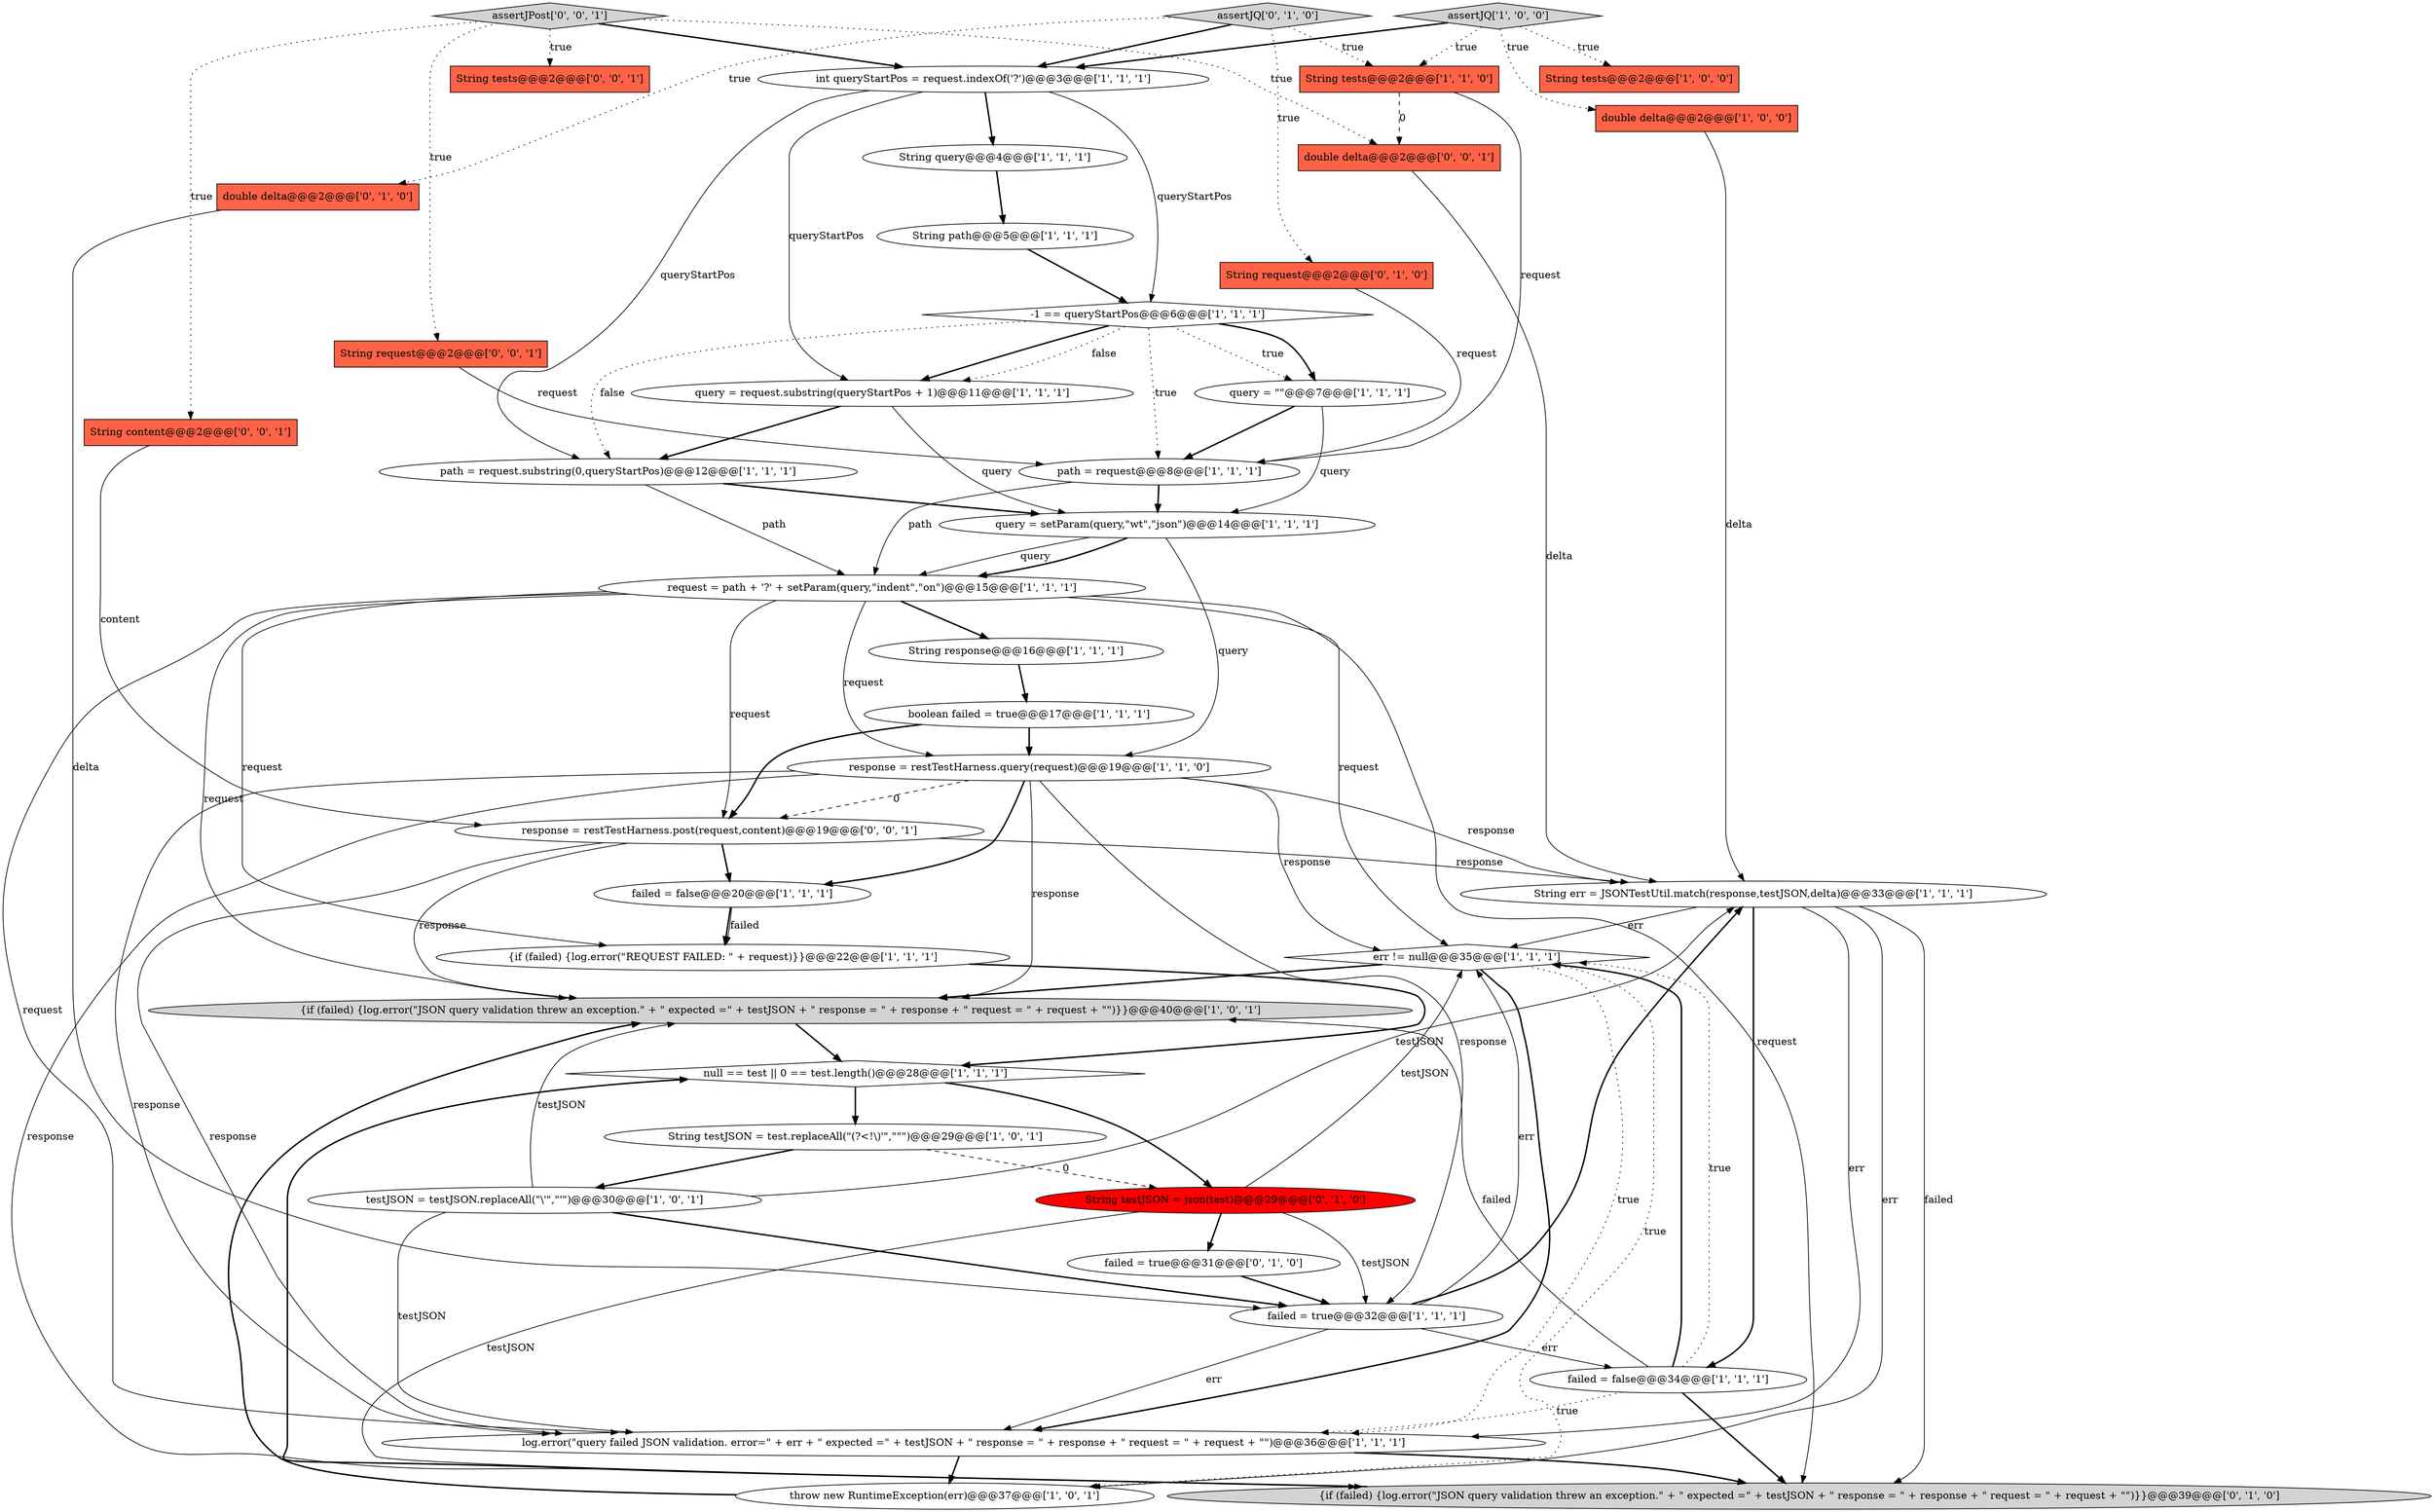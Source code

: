 digraph {
18 [style = filled, label = "double delta@@@2@@@['1', '0', '0']", fillcolor = tomato, shape = box image = "AAA0AAABBB1BBB"];
10 [style = filled, label = "{if (failed) {log.error(\"JSON query validation threw an exception.\" + \" expected =\" + testJSON + \" response = \" + response + \" request = \" + request + \"\")}}@@@40@@@['1', '0', '1']", fillcolor = lightgray, shape = ellipse image = "AAA0AAABBB1BBB"];
37 [style = filled, label = "response = restTestHarness.post(request,content)@@@19@@@['0', '0', '1']", fillcolor = white, shape = ellipse image = "AAA0AAABBB3BBB"];
8 [style = filled, label = "path = request@@@8@@@['1', '1', '1']", fillcolor = white, shape = ellipse image = "AAA0AAABBB1BBB"];
20 [style = filled, label = "query = request.substring(queryStartPos + 1)@@@11@@@['1', '1', '1']", fillcolor = white, shape = ellipse image = "AAA0AAABBB1BBB"];
35 [style = filled, label = "String tests@@@2@@@['0', '0', '1']", fillcolor = tomato, shape = box image = "AAA0AAABBB3BBB"];
40 [style = filled, label = "double delta@@@2@@@['0', '0', '1']", fillcolor = tomato, shape = box image = "AAA0AAABBB3BBB"];
31 [style = filled, label = "double delta@@@2@@@['0', '1', '0']", fillcolor = tomato, shape = box image = "AAA0AAABBB2BBB"];
29 [style = filled, label = "String request@@@2@@@['0', '1', '0']", fillcolor = tomato, shape = box image = "AAA0AAABBB2BBB"];
32 [style = filled, label = "assertJQ['0', '1', '0']", fillcolor = lightgray, shape = diamond image = "AAA0AAABBB2BBB"];
5 [style = filled, label = "int queryStartPos = request.indexOf('?')@@@3@@@['1', '1', '1']", fillcolor = white, shape = ellipse image = "AAA0AAABBB1BBB"];
3 [style = filled, label = "String testJSON = test.replaceAll(\"(?<!\\)'\",\"\"\")@@@29@@@['1', '0', '1']", fillcolor = white, shape = ellipse image = "AAA0AAABBB1BBB"];
1 [style = filled, label = "failed = false@@@20@@@['1', '1', '1']", fillcolor = white, shape = ellipse image = "AAA0AAABBB1BBB"];
7 [style = filled, label = "null == test || 0 == test.length()@@@28@@@['1', '1', '1']", fillcolor = white, shape = diamond image = "AAA0AAABBB1BBB"];
13 [style = filled, label = "testJSON = testJSON.replaceAll(\"\\'\",\"'\")@@@30@@@['1', '0', '1']", fillcolor = white, shape = ellipse image = "AAA0AAABBB1BBB"];
39 [style = filled, label = "String request@@@2@@@['0', '0', '1']", fillcolor = tomato, shape = box image = "AAA0AAABBB3BBB"];
34 [style = filled, label = "String testJSON = json(test)@@@29@@@['0', '1', '0']", fillcolor = red, shape = ellipse image = "AAA1AAABBB2BBB"];
24 [style = filled, label = "err != null@@@35@@@['1', '1', '1']", fillcolor = white, shape = diamond image = "AAA0AAABBB1BBB"];
15 [style = filled, label = "String path@@@5@@@['1', '1', '1']", fillcolor = white, shape = ellipse image = "AAA0AAABBB1BBB"];
19 [style = filled, label = "String tests@@@2@@@['1', '0', '0']", fillcolor = tomato, shape = box image = "AAA0AAABBB1BBB"];
2 [style = filled, label = "throw new RuntimeException(err)@@@37@@@['1', '0', '1']", fillcolor = white, shape = ellipse image = "AAA0AAABBB1BBB"];
14 [style = filled, label = "response = restTestHarness.query(request)@@@19@@@['1', '1', '0']", fillcolor = white, shape = ellipse image = "AAA0AAABBB1BBB"];
28 [style = filled, label = "boolean failed = true@@@17@@@['1', '1', '1']", fillcolor = white, shape = ellipse image = "AAA0AAABBB1BBB"];
38 [style = filled, label = "String content@@@2@@@['0', '0', '1']", fillcolor = tomato, shape = box image = "AAA0AAABBB3BBB"];
0 [style = filled, label = "query = setParam(query,\"wt\",\"json\")@@@14@@@['1', '1', '1']", fillcolor = white, shape = ellipse image = "AAA0AAABBB1BBB"];
9 [style = filled, label = "{if (failed) {log.error(\"REQUEST FAILED: \" + request)}}@@@22@@@['1', '1', '1']", fillcolor = white, shape = ellipse image = "AAA0AAABBB1BBB"];
12 [style = filled, label = "failed = false@@@34@@@['1', '1', '1']", fillcolor = white, shape = ellipse image = "AAA0AAABBB1BBB"];
36 [style = filled, label = "assertJPost['0', '0', '1']", fillcolor = lightgray, shape = diamond image = "AAA0AAABBB3BBB"];
6 [style = filled, label = "assertJQ['1', '0', '0']", fillcolor = lightgray, shape = diamond image = "AAA0AAABBB1BBB"];
33 [style = filled, label = "failed = true@@@31@@@['0', '1', '0']", fillcolor = white, shape = ellipse image = "AAA0AAABBB2BBB"];
26 [style = filled, label = "query = \"\"@@@7@@@['1', '1', '1']", fillcolor = white, shape = ellipse image = "AAA0AAABBB1BBB"];
30 [style = filled, label = "{if (failed) {log.error(\"JSON query validation threw an exception.\" + \" expected =\" + testJSON + \" response = \" + response + \" request = \" + request + \"\")}}@@@39@@@['0', '1', '0']", fillcolor = lightgray, shape = ellipse image = "AAA0AAABBB2BBB"];
17 [style = filled, label = "String query@@@4@@@['1', '1', '1']", fillcolor = white, shape = ellipse image = "AAA0AAABBB1BBB"];
27 [style = filled, label = "String err = JSONTestUtil.match(response,testJSON,delta)@@@33@@@['1', '1', '1']", fillcolor = white, shape = ellipse image = "AAA0AAABBB1BBB"];
23 [style = filled, label = "request = path + '?' + setParam(query,\"indent\",\"on\")@@@15@@@['1', '1', '1']", fillcolor = white, shape = ellipse image = "AAA0AAABBB1BBB"];
25 [style = filled, label = "String response@@@16@@@['1', '1', '1']", fillcolor = white, shape = ellipse image = "AAA0AAABBB1BBB"];
22 [style = filled, label = "log.error(\"query failed JSON validation. error=\" + err + \" expected =\" + testJSON + \" response = \" + response + \" request = \" + request + \"\")@@@36@@@['1', '1', '1']", fillcolor = white, shape = ellipse image = "AAA0AAABBB1BBB"];
16 [style = filled, label = "path = request.substring(0,queryStartPos)@@@12@@@['1', '1', '1']", fillcolor = white, shape = ellipse image = "AAA0AAABBB1BBB"];
21 [style = filled, label = "String tests@@@2@@@['1', '1', '0']", fillcolor = tomato, shape = box image = "AAA0AAABBB1BBB"];
4 [style = filled, label = "-1 == queryStartPos@@@6@@@['1', '1', '1']", fillcolor = white, shape = diamond image = "AAA0AAABBB1BBB"];
11 [style = filled, label = "failed = true@@@32@@@['1', '1', '1']", fillcolor = white, shape = ellipse image = "AAA0AAABBB1BBB"];
34->24 [style = solid, label="testJSON"];
23->22 [style = solid, label="request"];
16->0 [style = bold, label=""];
11->24 [style = solid, label="err"];
23->10 [style = solid, label="request"];
23->14 [style = solid, label="request"];
13->10 [style = solid, label="testJSON"];
18->27 [style = solid, label="delta"];
9->7 [style = bold, label=""];
6->19 [style = dotted, label="true"];
36->38 [style = dotted, label="true"];
22->30 [style = bold, label=""];
28->14 [style = bold, label=""];
8->0 [style = bold, label=""];
33->11 [style = bold, label=""];
8->23 [style = solid, label="path"];
6->18 [style = dotted, label="true"];
20->16 [style = bold, label=""];
36->39 [style = dotted, label="true"];
0->14 [style = solid, label="query"];
20->0 [style = solid, label="query"];
23->30 [style = solid, label="request"];
24->10 [style = bold, label=""];
23->25 [style = bold, label=""];
25->28 [style = bold, label=""];
28->37 [style = bold, label=""];
27->12 [style = bold, label=""];
37->1 [style = bold, label=""];
34->11 [style = solid, label="testJSON"];
13->22 [style = solid, label="testJSON"];
34->33 [style = bold, label=""];
31->11 [style = solid, label="delta"];
14->27 [style = solid, label="response"];
36->40 [style = dotted, label="true"];
23->37 [style = solid, label="request"];
5->17 [style = bold, label=""];
13->11 [style = bold, label=""];
10->7 [style = bold, label=""];
16->23 [style = solid, label="path"];
12->22 [style = dotted, label="true"];
3->34 [style = dashed, label="0"];
0->23 [style = bold, label=""];
30->7 [style = bold, label=""];
24->22 [style = dotted, label="true"];
17->15 [style = bold, label=""];
12->10 [style = solid, label="failed"];
32->31 [style = dotted, label="true"];
4->26 [style = dotted, label="true"];
21->8 [style = solid, label="request"];
40->27 [style = solid, label="delta"];
37->10 [style = solid, label="response"];
14->37 [style = dashed, label="0"];
22->2 [style = bold, label=""];
13->27 [style = solid, label="testJSON"];
14->10 [style = solid, label="response"];
5->20 [style = solid, label="queryStartPos"];
37->22 [style = solid, label="response"];
26->8 [style = bold, label=""];
29->8 [style = solid, label="request"];
12->24 [style = bold, label=""];
34->30 [style = solid, label="testJSON"];
2->10 [style = bold, label=""];
39->8 [style = solid, label="request"];
27->24 [style = solid, label="err"];
1->9 [style = bold, label=""];
6->5 [style = bold, label=""];
0->23 [style = solid, label="query"];
11->22 [style = solid, label="err"];
14->22 [style = solid, label="response"];
5->4 [style = solid, label="queryStartPos"];
4->20 [style = bold, label=""];
12->24 [style = dotted, label="true"];
36->5 [style = bold, label=""];
14->30 [style = solid, label="response"];
26->0 [style = solid, label="query"];
27->30 [style = solid, label="failed"];
32->29 [style = dotted, label="true"];
6->21 [style = dotted, label="true"];
14->11 [style = solid, label="response"];
23->24 [style = solid, label="request"];
11->12 [style = solid, label="err"];
14->24 [style = solid, label="response"];
32->5 [style = bold, label=""];
32->21 [style = dotted, label="true"];
27->22 [style = solid, label="err"];
37->27 [style = solid, label="response"];
4->26 [style = bold, label=""];
4->8 [style = dotted, label="true"];
12->30 [style = bold, label=""];
38->37 [style = solid, label="content"];
27->2 [style = solid, label="err"];
24->22 [style = bold, label=""];
7->3 [style = bold, label=""];
14->1 [style = bold, label=""];
7->34 [style = bold, label=""];
5->16 [style = solid, label="queryStartPos"];
4->20 [style = dotted, label="false"];
15->4 [style = bold, label=""];
21->40 [style = dashed, label="0"];
3->13 [style = bold, label=""];
1->9 [style = solid, label="failed"];
24->2 [style = dotted, label="true"];
23->9 [style = solid, label="request"];
36->35 [style = dotted, label="true"];
4->16 [style = dotted, label="false"];
11->27 [style = bold, label=""];
}
